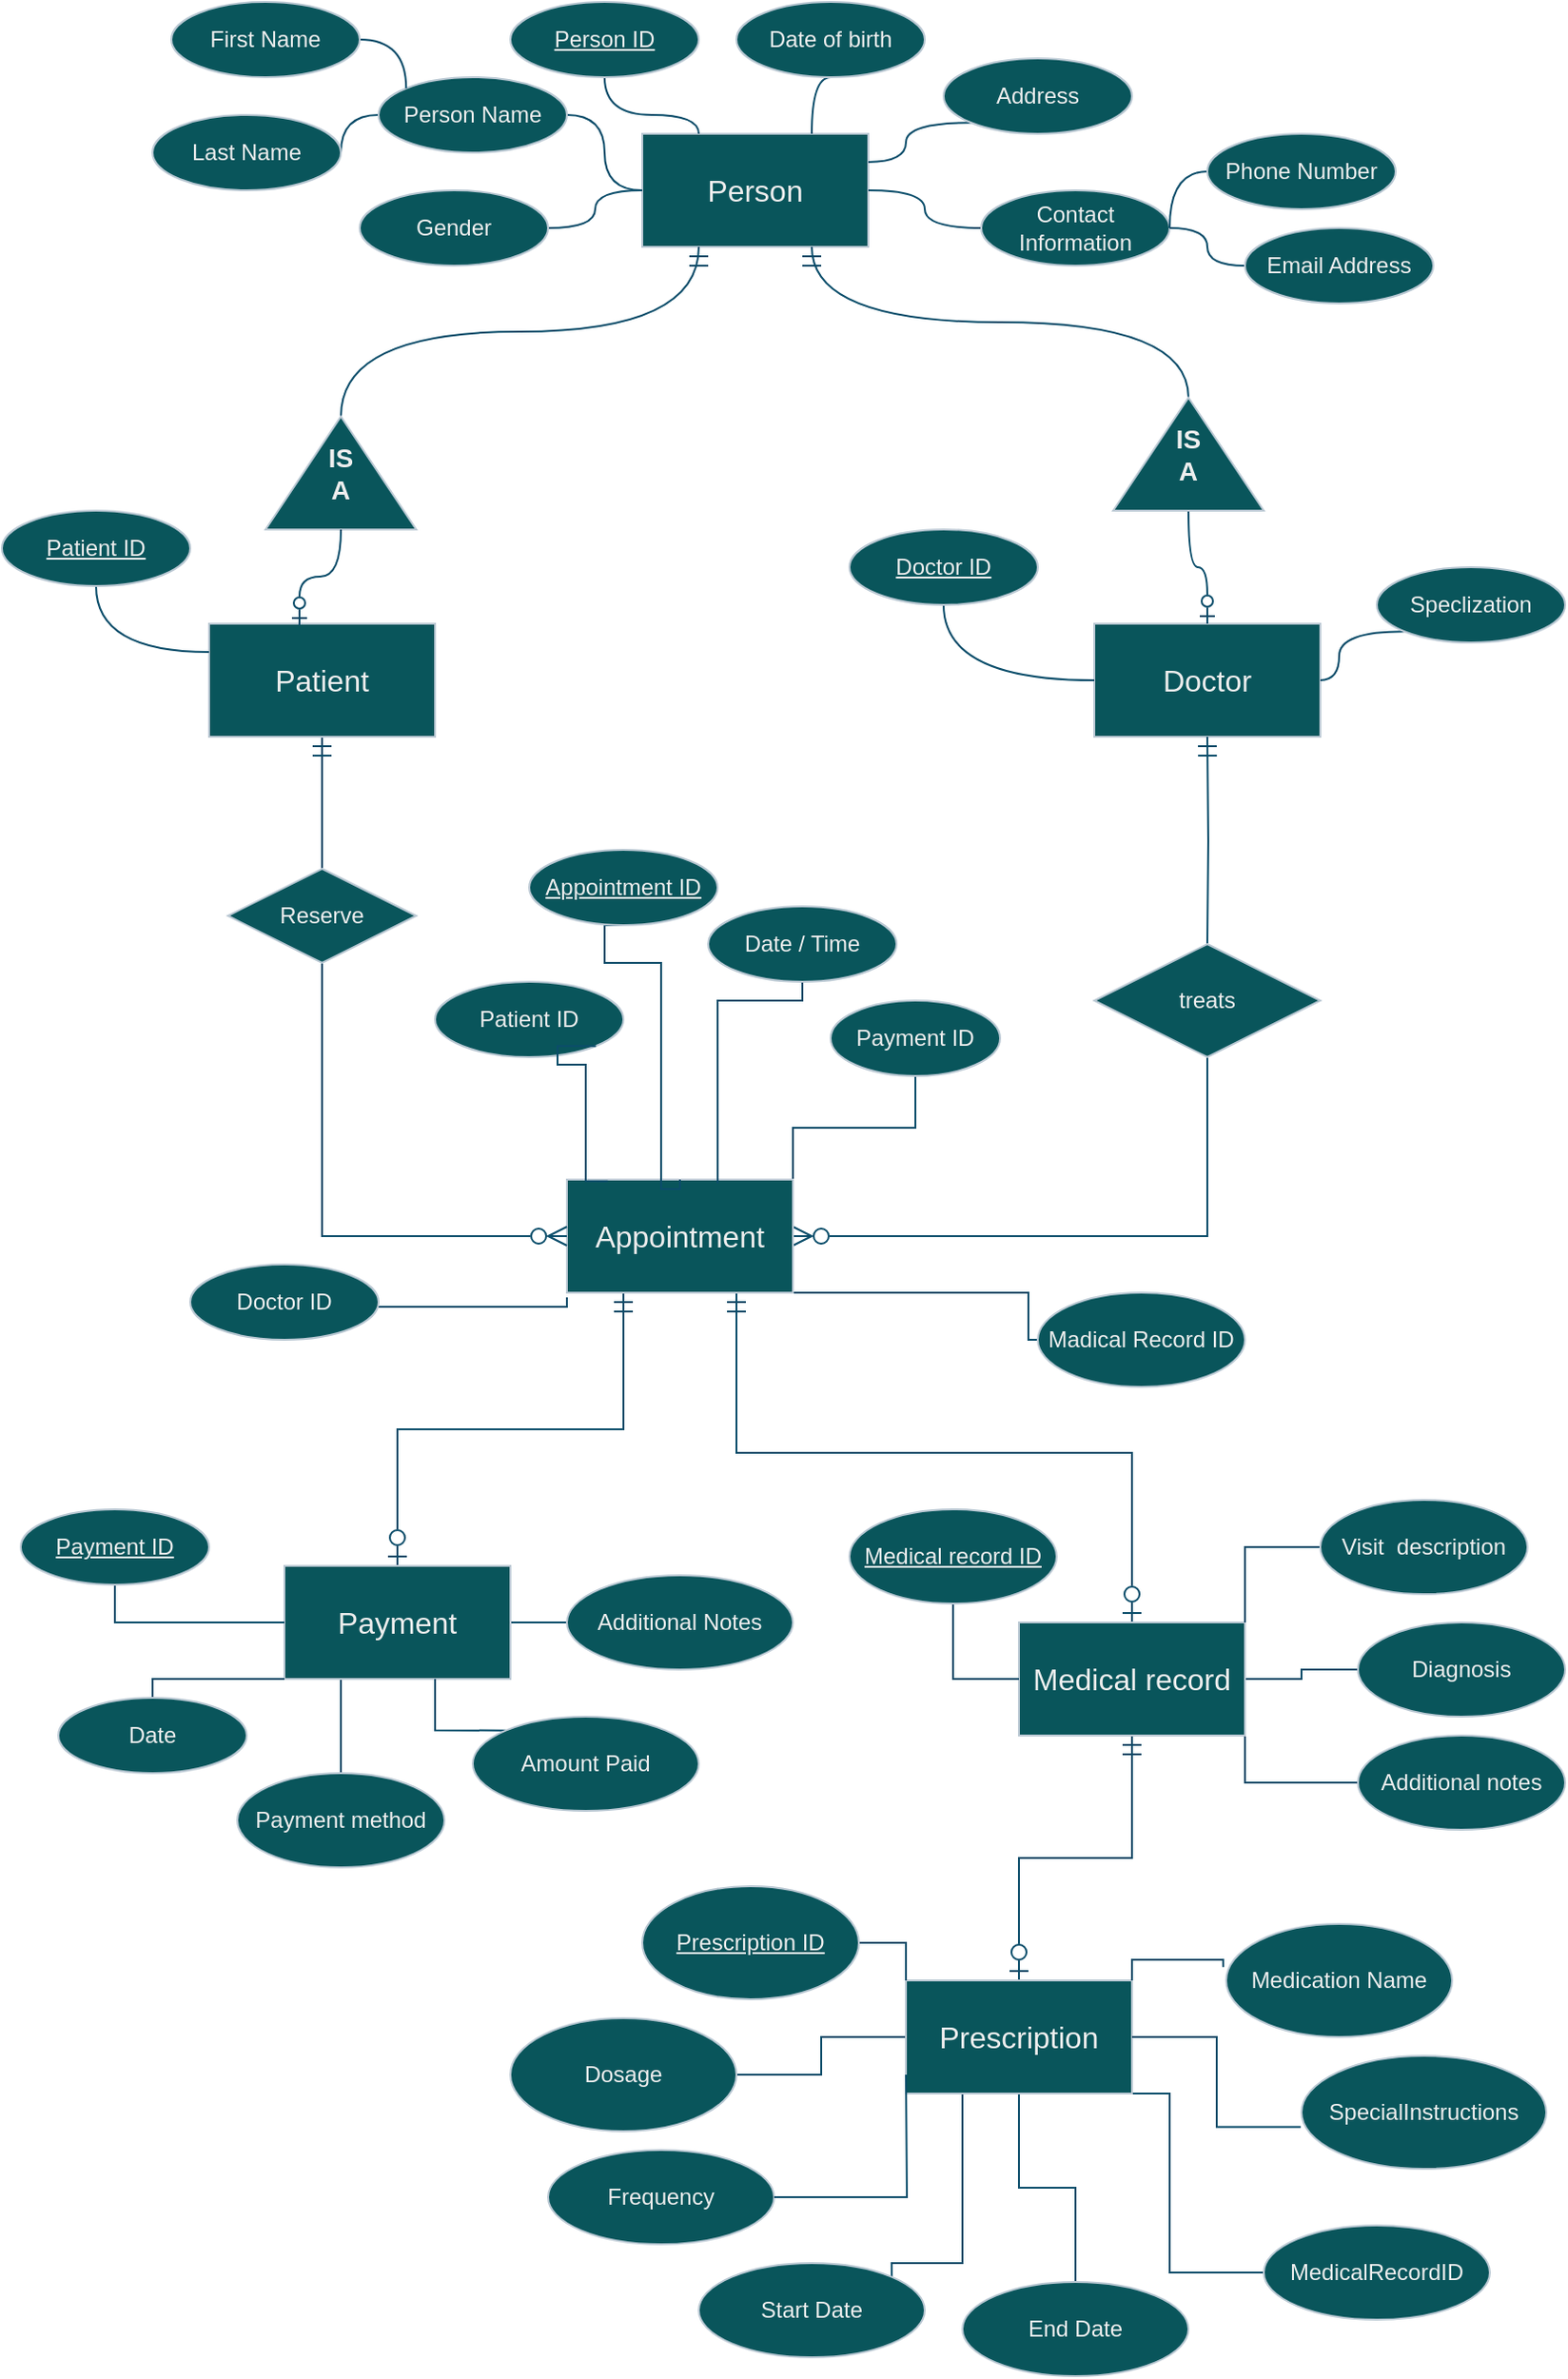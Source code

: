 <mxfile version="26.0.4">
  <diagram id="R2lEEEUBdFMjLlhIrx00" name="Page-1">
    <mxGraphModel dx="1073" dy="645" grid="1" gridSize="10" guides="1" tooltips="1" connect="1" arrows="1" fold="1" page="1" pageScale="1" pageWidth="850" pageHeight="1100" math="0" shadow="0" adaptiveColors="simple" extFonts="Permanent Marker^https://fonts.googleapis.com/css?family=Permanent+Marker">
      <root>
        <mxCell id="0" />
        <mxCell id="1" parent="0" />
        <mxCell id="QjGP2fid8rvRIQDYb7Sj-49" style="edgeStyle=orthogonalEdgeStyle;rounded=0;orthogonalLoop=1;jettySize=auto;html=1;exitX=0.5;exitY=1;exitDx=0;exitDy=0;entryX=0.5;entryY=0;entryDx=0;entryDy=0;strokeColor=#0B4D6A;endArrow=none;endFill=0;startArrow=ERmandOne;startFill=0;endSize=8;startSize=8;" edge="1" parent="1" source="QjGP2fid8rvRIQDYb7Sj-1" target="QjGP2fid8rvRIQDYb7Sj-48">
          <mxGeometry relative="1" as="geometry" />
        </mxCell>
        <mxCell id="QjGP2fid8rvRIQDYb7Sj-1" value="&lt;font style=&quot;font-size: 16px;&quot;&gt;Patient&lt;/font&gt;" style="whiteSpace=wrap;html=1;align=center;labelBackgroundColor=none;rounded=0;fillColor=#09555B;strokeColor=#BAC8D3;fontColor=#EEEEEE;" vertex="1" parent="1">
          <mxGeometry x="110" y="330" width="120" height="60" as="geometry" />
        </mxCell>
        <mxCell id="QjGP2fid8rvRIQDYb7Sj-67" style="edgeStyle=orthogonalEdgeStyle;rounded=0;orthogonalLoop=1;jettySize=auto;html=1;exitX=0.5;exitY=1;exitDx=0;exitDy=0;entryX=1;entryY=0.5;entryDx=0;entryDy=0;strokeColor=#0B4D6A;endArrow=ERzeroToMany;endFill=0;startArrow=none;startFill=0;endSize=8;startSize=8;" edge="1" parent="1" source="QjGP2fid8rvRIQDYb7Sj-69" target="QjGP2fid8rvRIQDYb7Sj-3">
          <mxGeometry relative="1" as="geometry" />
        </mxCell>
        <mxCell id="QjGP2fid8rvRIQDYb7Sj-2" value="&lt;font style=&quot;font-size: 16px;&quot;&gt;Doctor&lt;/font&gt;" style="whiteSpace=wrap;html=1;align=center;labelBackgroundColor=none;rounded=0;fillColor=#09555B;strokeColor=#BAC8D3;fontColor=#EEEEEE;" vertex="1" parent="1">
          <mxGeometry x="580" y="330" width="120" height="60" as="geometry" />
        </mxCell>
        <mxCell id="QjGP2fid8rvRIQDYb7Sj-73" style="edgeStyle=orthogonalEdgeStyle;rounded=0;orthogonalLoop=1;jettySize=auto;html=1;exitX=1;exitY=1;exitDx=0;exitDy=0;entryX=0;entryY=0.5;entryDx=0;entryDy=0;strokeColor=#0B4D6A;endArrow=none;endFill=0;" edge="1" parent="1" source="QjGP2fid8rvRIQDYb7Sj-3" target="QjGP2fid8rvRIQDYb7Sj-71">
          <mxGeometry relative="1" as="geometry">
            <Array as="points">
              <mxPoint x="545" y="685" />
              <mxPoint x="545" y="710" />
            </Array>
          </mxGeometry>
        </mxCell>
        <mxCell id="QjGP2fid8rvRIQDYb7Sj-74" style="edgeStyle=orthogonalEdgeStyle;rounded=0;orthogonalLoop=1;jettySize=auto;html=1;exitX=1;exitY=0;exitDx=0;exitDy=0;entryX=0.5;entryY=1;entryDx=0;entryDy=0;strokeColor=#0B4D6A;endArrow=none;endFill=0;" edge="1" parent="1" source="QjGP2fid8rvRIQDYb7Sj-3" target="QjGP2fid8rvRIQDYb7Sj-59">
          <mxGeometry relative="1" as="geometry" />
        </mxCell>
        <mxCell id="QjGP2fid8rvRIQDYb7Sj-76" style="edgeStyle=orthogonalEdgeStyle;rounded=0;orthogonalLoop=1;jettySize=auto;html=1;exitX=0.25;exitY=1;exitDx=0;exitDy=0;strokeColor=#0B4D6A;endArrow=ERzeroToOne;endFill=0;startArrow=ERmandOne;startFill=0;endSize=8;startSize=8;" edge="1" parent="1" source="QjGP2fid8rvRIQDYb7Sj-3" target="QjGP2fid8rvRIQDYb7Sj-75">
          <mxGeometry relative="1" as="geometry" />
        </mxCell>
        <mxCell id="QjGP2fid8rvRIQDYb7Sj-89" style="edgeStyle=orthogonalEdgeStyle;rounded=0;orthogonalLoop=1;jettySize=auto;html=1;exitX=0.75;exitY=1;exitDx=0;exitDy=0;entryX=0.5;entryY=0;entryDx=0;entryDy=0;strokeColor=#0B4D6A;startArrow=ERmandOne;startFill=0;endArrow=ERzeroToOne;endFill=0;endSize=8;startSize=8;" edge="1" parent="1" source="QjGP2fid8rvRIQDYb7Sj-3" target="QjGP2fid8rvRIQDYb7Sj-88">
          <mxGeometry relative="1" as="geometry">
            <Array as="points">
              <mxPoint x="390" y="770" />
              <mxPoint x="600" y="770" />
            </Array>
          </mxGeometry>
        </mxCell>
        <mxCell id="QjGP2fid8rvRIQDYb7Sj-3" value="&lt;font style=&quot;font-size: 16px;&quot;&gt;Appointment&lt;/font&gt;" style="whiteSpace=wrap;html=1;align=center;labelBackgroundColor=none;rounded=0;fillColor=#09555B;strokeColor=#BAC8D3;fontColor=#EEEEEE;" vertex="1" parent="1">
          <mxGeometry x="300" y="625" width="120" height="60" as="geometry" />
        </mxCell>
        <mxCell id="QjGP2fid8rvRIQDYb7Sj-41" style="edgeStyle=orthogonalEdgeStyle;curved=1;rounded=0;orthogonalLoop=1;jettySize=auto;html=1;exitX=0.5;exitY=1;exitDx=0;exitDy=0;entryX=0;entryY=0.25;entryDx=0;entryDy=0;strokeColor=#0B4D6A;endArrow=none;endFill=0;" edge="1" parent="1" source="QjGP2fid8rvRIQDYb7Sj-5" target="QjGP2fid8rvRIQDYb7Sj-1">
          <mxGeometry relative="1" as="geometry" />
        </mxCell>
        <mxCell id="QjGP2fid8rvRIQDYb7Sj-5" value="Patient ID" style="ellipse;whiteSpace=wrap;html=1;align=center;fontStyle=4;labelBackgroundColor=none;rounded=0;fillColor=#09555B;strokeColor=#BAC8D3;fontColor=#EEEEEE;" vertex="1" parent="1">
          <mxGeometry y="270" width="100" height="40" as="geometry" />
        </mxCell>
        <mxCell id="QjGP2fid8rvRIQDYb7Sj-15" style="edgeStyle=orthogonalEdgeStyle;curved=1;rounded=0;orthogonalLoop=1;jettySize=auto;html=1;exitX=1;exitY=0.5;exitDx=0;exitDy=0;entryX=0;entryY=0.5;entryDx=0;entryDy=0;strokeColor=#0B4D6A;endArrow=none;endFill=0;" edge="1" parent="1" source="QjGP2fid8rvRIQDYb7Sj-8" target="QjGP2fid8rvRIQDYb7Sj-14">
          <mxGeometry relative="1" as="geometry" />
        </mxCell>
        <mxCell id="QjGP2fid8rvRIQDYb7Sj-17" style="edgeStyle=orthogonalEdgeStyle;curved=1;rounded=0;orthogonalLoop=1;jettySize=auto;html=1;exitX=0;exitY=0.5;exitDx=0;exitDy=0;entryX=1;entryY=0.5;entryDx=0;entryDy=0;strokeColor=#0B4D6A;endArrow=none;endFill=0;" edge="1" parent="1" source="QjGP2fid8rvRIQDYb7Sj-8" target="QjGP2fid8rvRIQDYb7Sj-10">
          <mxGeometry relative="1" as="geometry" />
        </mxCell>
        <mxCell id="QjGP2fid8rvRIQDYb7Sj-8" value="Person Name" style="ellipse;whiteSpace=wrap;html=1;align=center;labelBackgroundColor=none;rounded=0;fillColor=#09555B;strokeColor=#BAC8D3;fontColor=#EEEEEE;" vertex="1" parent="1">
          <mxGeometry x="200" y="40" width="100" height="40" as="geometry" />
        </mxCell>
        <mxCell id="QjGP2fid8rvRIQDYb7Sj-10" value="Last Name" style="ellipse;whiteSpace=wrap;html=1;align=center;labelBackgroundColor=none;rounded=0;fillColor=#09555B;strokeColor=#BAC8D3;fontColor=#EEEEEE;" vertex="1" parent="1">
          <mxGeometry x="80" y="60" width="100" height="40" as="geometry" />
        </mxCell>
        <mxCell id="QjGP2fid8rvRIQDYb7Sj-16" style="edgeStyle=orthogonalEdgeStyle;curved=1;rounded=0;orthogonalLoop=1;jettySize=auto;html=1;exitX=1;exitY=0.5;exitDx=0;exitDy=0;entryX=0;entryY=0;entryDx=0;entryDy=0;strokeColor=#0B4D6A;endArrow=none;endFill=0;" edge="1" parent="1" source="QjGP2fid8rvRIQDYb7Sj-11" target="QjGP2fid8rvRIQDYb7Sj-8">
          <mxGeometry relative="1" as="geometry" />
        </mxCell>
        <mxCell id="QjGP2fid8rvRIQDYb7Sj-11" value="First Name" style="ellipse;whiteSpace=wrap;html=1;align=center;labelBackgroundColor=none;rounded=0;fillColor=#09555B;strokeColor=#BAC8D3;fontColor=#EEEEEE;" vertex="1" parent="1">
          <mxGeometry x="90" width="100" height="40" as="geometry" />
        </mxCell>
        <mxCell id="QjGP2fid8rvRIQDYb7Sj-14" value="&lt;font style=&quot;font-size: 16px;&quot;&gt;Person&lt;/font&gt;" style="whiteSpace=wrap;html=1;align=center;labelBackgroundColor=none;rounded=0;fillColor=#09555B;strokeColor=#BAC8D3;fontColor=#EEEEEE;" vertex="1" parent="1">
          <mxGeometry x="340" y="70" width="120" height="60" as="geometry" />
        </mxCell>
        <mxCell id="QjGP2fid8rvRIQDYb7Sj-21" style="edgeStyle=orthogonalEdgeStyle;curved=1;rounded=0;orthogonalLoop=1;jettySize=auto;html=1;exitX=0.5;exitY=1;exitDx=0;exitDy=0;entryX=0.25;entryY=0;entryDx=0;entryDy=0;strokeColor=#0B4D6A;endArrow=none;endFill=0;" edge="1" parent="1" source="QjGP2fid8rvRIQDYb7Sj-18" target="QjGP2fid8rvRIQDYb7Sj-14">
          <mxGeometry relative="1" as="geometry" />
        </mxCell>
        <mxCell id="QjGP2fid8rvRIQDYb7Sj-18" value="Person ID" style="ellipse;whiteSpace=wrap;html=1;align=center;fontStyle=4;labelBackgroundColor=none;rounded=0;fillColor=#09555B;strokeColor=#BAC8D3;fontColor=#EEEEEE;" vertex="1" parent="1">
          <mxGeometry x="270" width="100" height="40" as="geometry" />
        </mxCell>
        <mxCell id="QjGP2fid8rvRIQDYb7Sj-24" style="edgeStyle=orthogonalEdgeStyle;curved=1;rounded=0;orthogonalLoop=1;jettySize=auto;html=1;exitX=0.5;exitY=1;exitDx=0;exitDy=0;entryX=0.75;entryY=0;entryDx=0;entryDy=0;strokeColor=#0B4D6A;endArrow=none;endFill=0;" edge="1" parent="1" source="QjGP2fid8rvRIQDYb7Sj-23" target="QjGP2fid8rvRIQDYb7Sj-14">
          <mxGeometry relative="1" as="geometry" />
        </mxCell>
        <mxCell id="QjGP2fid8rvRIQDYb7Sj-23" value="Date of birth" style="ellipse;whiteSpace=wrap;html=1;align=center;labelBackgroundColor=none;rounded=0;fillColor=#09555B;strokeColor=#BAC8D3;fontColor=#EEEEEE;" vertex="1" parent="1">
          <mxGeometry x="390" width="100" height="40" as="geometry" />
        </mxCell>
        <mxCell id="QjGP2fid8rvRIQDYb7Sj-27" style="edgeStyle=orthogonalEdgeStyle;curved=1;rounded=0;orthogonalLoop=1;jettySize=auto;html=1;exitX=0;exitY=1;exitDx=0;exitDy=0;entryX=1;entryY=0.25;entryDx=0;entryDy=0;strokeColor=#0B4D6A;endArrow=none;endFill=0;" edge="1" parent="1" source="QjGP2fid8rvRIQDYb7Sj-26" target="QjGP2fid8rvRIQDYb7Sj-14">
          <mxGeometry relative="1" as="geometry" />
        </mxCell>
        <mxCell id="QjGP2fid8rvRIQDYb7Sj-26" value="Address" style="ellipse;whiteSpace=wrap;html=1;align=center;labelBackgroundColor=none;rounded=0;fillColor=#09555B;strokeColor=#BAC8D3;fontColor=#EEEEEE;" vertex="1" parent="1">
          <mxGeometry x="500" y="30" width="100" height="40" as="geometry" />
        </mxCell>
        <mxCell id="QjGP2fid8rvRIQDYb7Sj-29" style="edgeStyle=orthogonalEdgeStyle;curved=1;rounded=0;orthogonalLoop=1;jettySize=auto;html=1;exitX=0;exitY=0.5;exitDx=0;exitDy=0;strokeColor=#0B4D6A;endArrow=none;endFill=0;" edge="1" parent="1" source="QjGP2fid8rvRIQDYb7Sj-28" target="QjGP2fid8rvRIQDYb7Sj-14">
          <mxGeometry relative="1" as="geometry" />
        </mxCell>
        <mxCell id="QjGP2fid8rvRIQDYb7Sj-28" value="Contact Information" style="ellipse;whiteSpace=wrap;html=1;align=center;labelBackgroundColor=none;rounded=0;fillColor=#09555B;strokeColor=#BAC8D3;fontColor=#EEEEEE;" vertex="1" parent="1">
          <mxGeometry x="520" y="100" width="100" height="40" as="geometry" />
        </mxCell>
        <mxCell id="QjGP2fid8rvRIQDYb7Sj-31" style="edgeStyle=orthogonalEdgeStyle;curved=1;rounded=0;orthogonalLoop=1;jettySize=auto;html=1;exitX=0;exitY=0.5;exitDx=0;exitDy=0;entryX=1;entryY=0.5;entryDx=0;entryDy=0;strokeColor=#0B4D6A;endArrow=none;endFill=0;" edge="1" parent="1" source="QjGP2fid8rvRIQDYb7Sj-64" target="QjGP2fid8rvRIQDYb7Sj-28">
          <mxGeometry relative="1" as="geometry">
            <mxPoint x="644.645" y="94.142" as="sourcePoint" />
          </mxGeometry>
        </mxCell>
        <mxCell id="QjGP2fid8rvRIQDYb7Sj-33" style="edgeStyle=orthogonalEdgeStyle;curved=1;rounded=0;orthogonalLoop=1;jettySize=auto;html=1;exitX=0;exitY=0.5;exitDx=0;exitDy=0;strokeColor=#0B4D6A;endArrow=none;endFill=0;" edge="1" parent="1" source="QjGP2fid8rvRIQDYb7Sj-65" target="QjGP2fid8rvRIQDYb7Sj-28">
          <mxGeometry relative="1" as="geometry">
            <mxPoint x="664.645" y="135.858" as="sourcePoint" />
          </mxGeometry>
        </mxCell>
        <mxCell id="QjGP2fid8rvRIQDYb7Sj-35" style="edgeStyle=orthogonalEdgeStyle;curved=1;rounded=0;orthogonalLoop=1;jettySize=auto;html=1;exitX=1;exitY=0.5;exitDx=0;exitDy=0;entryX=0.75;entryY=1;entryDx=0;entryDy=0;strokeColor=#0B4D6A;endArrow=ERmandOne;endFill=0;endSize=8;startSize=8;" edge="1" parent="1" source="QjGP2fid8rvRIQDYb7Sj-34" target="QjGP2fid8rvRIQDYb7Sj-14">
          <mxGeometry relative="1" as="geometry" />
        </mxCell>
        <mxCell id="QjGP2fid8rvRIQDYb7Sj-36" style="edgeStyle=orthogonalEdgeStyle;curved=1;rounded=0;orthogonalLoop=1;jettySize=auto;html=1;exitX=0;exitY=0.5;exitDx=0;exitDy=0;entryX=0.5;entryY=0;entryDx=0;entryDy=0;strokeColor=#0B4D6A;endArrow=ERzeroToOne;endFill=0;" edge="1" parent="1" source="QjGP2fid8rvRIQDYb7Sj-34" target="QjGP2fid8rvRIQDYb7Sj-2">
          <mxGeometry relative="1" as="geometry" />
        </mxCell>
        <mxCell id="QjGP2fid8rvRIQDYb7Sj-34" value="&lt;font style=&quot;font-size: 14px;&quot;&gt;&lt;b&gt;IS&lt;/b&gt;&lt;/font&gt;&lt;div&gt;&lt;font style=&quot;font-size: 14px;&quot;&gt;&lt;b&gt;A&lt;/b&gt;&lt;/font&gt;&lt;/div&gt;" style="triangle;whiteSpace=wrap;html=1;strokeColor=#BAC8D3;fontColor=#EEEEEE;fillColor=#09555B;direction=north;" vertex="1" parent="1">
          <mxGeometry x="590" y="210" width="80" height="60" as="geometry" />
        </mxCell>
        <mxCell id="QjGP2fid8rvRIQDYb7Sj-38" style="edgeStyle=orthogonalEdgeStyle;curved=1;rounded=0;orthogonalLoop=1;jettySize=auto;html=1;exitX=1;exitY=0.5;exitDx=0;exitDy=0;entryX=0.25;entryY=1;entryDx=0;entryDy=0;strokeColor=#0B4D6A;endArrow=ERmandOne;endFill=0;startArrow=none;startFill=0;startSize=8;endSize=8;" edge="1" parent="1" source="QjGP2fid8rvRIQDYb7Sj-37" target="QjGP2fid8rvRIQDYb7Sj-14">
          <mxGeometry relative="1" as="geometry" />
        </mxCell>
        <mxCell id="QjGP2fid8rvRIQDYb7Sj-37" value="&lt;font style=&quot;font-size: 14px;&quot;&gt;&lt;b&gt;IS&lt;/b&gt;&lt;/font&gt;&lt;div&gt;&lt;font style=&quot;font-size: 14px;&quot;&gt;&lt;b&gt;A&lt;/b&gt;&lt;/font&gt;&lt;/div&gt;" style="triangle;whiteSpace=wrap;html=1;strokeColor=#BAC8D3;fontColor=#EEEEEE;fillColor=#09555B;direction=north;" vertex="1" parent="1">
          <mxGeometry x="140" y="220" width="80" height="60" as="geometry" />
        </mxCell>
        <mxCell id="QjGP2fid8rvRIQDYb7Sj-39" style="edgeStyle=orthogonalEdgeStyle;curved=1;rounded=0;orthogonalLoop=1;jettySize=auto;html=1;exitX=0;exitY=0.5;exitDx=0;exitDy=0;entryX=0.4;entryY=0.017;entryDx=0;entryDy=0;entryPerimeter=0;strokeColor=#0B4D6A;endArrow=ERzeroToOne;endFill=0;" edge="1" parent="1" source="QjGP2fid8rvRIQDYb7Sj-37" target="QjGP2fid8rvRIQDYb7Sj-1">
          <mxGeometry relative="1" as="geometry" />
        </mxCell>
        <mxCell id="QjGP2fid8rvRIQDYb7Sj-45" style="edgeStyle=orthogonalEdgeStyle;curved=1;rounded=0;orthogonalLoop=1;jettySize=auto;html=1;exitX=0.5;exitY=1;exitDx=0;exitDy=0;entryX=0;entryY=0.5;entryDx=0;entryDy=0;strokeColor=#0B4D6A;endArrow=none;endFill=0;" edge="1" parent="1" source="QjGP2fid8rvRIQDYb7Sj-42" target="QjGP2fid8rvRIQDYb7Sj-2">
          <mxGeometry relative="1" as="geometry" />
        </mxCell>
        <mxCell id="QjGP2fid8rvRIQDYb7Sj-42" value="Doctor ID" style="ellipse;whiteSpace=wrap;html=1;align=center;fontStyle=4;labelBackgroundColor=none;rounded=0;fillColor=#09555B;strokeColor=#BAC8D3;fontColor=#EEEEEE;" vertex="1" parent="1">
          <mxGeometry x="450" y="280" width="100" height="40" as="geometry" />
        </mxCell>
        <mxCell id="QjGP2fid8rvRIQDYb7Sj-47" style="edgeStyle=orthogonalEdgeStyle;curved=1;rounded=0;orthogonalLoop=1;jettySize=auto;html=1;exitX=0;exitY=1;exitDx=0;exitDy=0;strokeColor=#0B4D6A;endArrow=none;endFill=0;" edge="1" parent="1" source="QjGP2fid8rvRIQDYb7Sj-46" target="QjGP2fid8rvRIQDYb7Sj-2">
          <mxGeometry relative="1" as="geometry" />
        </mxCell>
        <mxCell id="QjGP2fid8rvRIQDYb7Sj-46" value="Speclization" style="ellipse;whiteSpace=wrap;html=1;align=center;labelBackgroundColor=none;rounded=0;fillColor=#09555B;strokeColor=#BAC8D3;fontColor=#EEEEEE;" vertex="1" parent="1">
          <mxGeometry x="730" y="300" width="100" height="40" as="geometry" />
        </mxCell>
        <mxCell id="QjGP2fid8rvRIQDYb7Sj-50" style="edgeStyle=orthogonalEdgeStyle;rounded=0;orthogonalLoop=1;jettySize=auto;html=1;exitX=0.5;exitY=1;exitDx=0;exitDy=0;entryX=0;entryY=0.5;entryDx=0;entryDy=0;strokeColor=#0B4D6A;endArrow=ERzeroToMany;endFill=0;endSize=8;startSize=8;" edge="1" parent="1" source="QjGP2fid8rvRIQDYb7Sj-48" target="QjGP2fid8rvRIQDYb7Sj-3">
          <mxGeometry relative="1" as="geometry">
            <mxPoint x="180" y="540" as="sourcePoint" />
            <Array as="points">
              <mxPoint x="170" y="655" />
            </Array>
          </mxGeometry>
        </mxCell>
        <mxCell id="QjGP2fid8rvRIQDYb7Sj-48" value="Reserve" style="shape=rhombus;perimeter=rhombusPerimeter;whiteSpace=wrap;html=1;align=center;strokeColor=#BAC8D3;fontColor=#EEEEEE;fillColor=#09555B;" vertex="1" parent="1">
          <mxGeometry x="120" y="460" width="100" height="50" as="geometry" />
        </mxCell>
        <mxCell id="QjGP2fid8rvRIQDYb7Sj-53" style="edgeStyle=orthogonalEdgeStyle;rounded=0;orthogonalLoop=1;jettySize=auto;html=1;exitX=0.5;exitY=1;exitDx=0;exitDy=0;entryX=0.5;entryY=0;entryDx=0;entryDy=0;strokeColor=#0B4D6A;endArrow=none;endFill=0;" edge="1" parent="1" source="QjGP2fid8rvRIQDYb7Sj-52" target="QjGP2fid8rvRIQDYb7Sj-3">
          <mxGeometry relative="1" as="geometry">
            <Array as="points">
              <mxPoint x="320" y="510" />
              <mxPoint x="350" y="510" />
              <mxPoint x="350" y="630" />
              <mxPoint x="360" y="630" />
            </Array>
          </mxGeometry>
        </mxCell>
        <mxCell id="QjGP2fid8rvRIQDYb7Sj-52" value="Appointment ID" style="ellipse;whiteSpace=wrap;html=1;align=center;fontStyle=4;labelBackgroundColor=none;rounded=0;fillColor=#09555B;strokeColor=#BAC8D3;fontColor=#EEEEEE;" vertex="1" parent="1">
          <mxGeometry x="280" y="450" width="100" height="40" as="geometry" />
        </mxCell>
        <mxCell id="QjGP2fid8rvRIQDYb7Sj-54" value="Patient ID" style="ellipse;whiteSpace=wrap;html=1;align=center;labelBackgroundColor=none;rounded=0;fillColor=#09555B;strokeColor=#BAC8D3;fontColor=#EEEEEE;" vertex="1" parent="1">
          <mxGeometry x="230" y="520" width="100" height="40" as="geometry" />
        </mxCell>
        <mxCell id="QjGP2fid8rvRIQDYb7Sj-55" style="edgeStyle=orthogonalEdgeStyle;rounded=0;orthogonalLoop=1;jettySize=auto;html=1;exitX=1;exitY=1;exitDx=0;exitDy=0;entryX=0.181;entryY=0.014;entryDx=0;entryDy=0;entryPerimeter=0;strokeColor=#0B4D6A;endArrow=none;endFill=0;" edge="1" parent="1" source="QjGP2fid8rvRIQDYb7Sj-54" target="QjGP2fid8rvRIQDYb7Sj-3">
          <mxGeometry relative="1" as="geometry">
            <Array as="points">
              <mxPoint x="295" y="564" />
              <mxPoint x="310" y="564" />
              <mxPoint x="310" y="626" />
            </Array>
          </mxGeometry>
        </mxCell>
        <mxCell id="QjGP2fid8rvRIQDYb7Sj-57" style="edgeStyle=orthogonalEdgeStyle;rounded=0;orthogonalLoop=1;jettySize=auto;html=1;exitX=1;exitY=0.5;exitDx=0;exitDy=0;entryX=0;entryY=1;entryDx=0;entryDy=0;strokeColor=#0B4D6A;endArrow=none;endFill=0;" edge="1" parent="1">
          <mxGeometry relative="1" as="geometry">
            <mxPoint x="200" y="692.5" as="sourcePoint" />
            <mxPoint x="300" y="687.5" as="targetPoint" />
            <Array as="points">
              <mxPoint x="300" y="693" />
            </Array>
          </mxGeometry>
        </mxCell>
        <mxCell id="QjGP2fid8rvRIQDYb7Sj-56" value="Doctor ID" style="ellipse;whiteSpace=wrap;html=1;align=center;labelBackgroundColor=none;rounded=0;fillColor=#09555B;strokeColor=#BAC8D3;fontColor=#EEEEEE;" vertex="1" parent="1">
          <mxGeometry x="100" y="670" width="100" height="40" as="geometry" />
        </mxCell>
        <mxCell id="QjGP2fid8rvRIQDYb7Sj-60" style="rounded=0;orthogonalLoop=1;jettySize=auto;html=1;exitX=0.5;exitY=1;exitDx=0;exitDy=0;entryX=0.667;entryY=0.033;entryDx=0;entryDy=0;strokeColor=#0B4D6A;endArrow=none;endFill=0;edgeStyle=orthogonalEdgeStyle;entryPerimeter=0;" edge="1" parent="1" source="QjGP2fid8rvRIQDYb7Sj-58" target="QjGP2fid8rvRIQDYb7Sj-3">
          <mxGeometry relative="1" as="geometry">
            <mxPoint x="310" y="535" as="sourcePoint" />
            <Array as="points">
              <mxPoint x="425" y="530" />
              <mxPoint x="380" y="530" />
            </Array>
          </mxGeometry>
        </mxCell>
        <mxCell id="QjGP2fid8rvRIQDYb7Sj-58" value="Date / Time" style="ellipse;whiteSpace=wrap;html=1;align=center;strokeColor=#BAC8D3;fontColor=#EEEEEE;fillColor=#09555B;" vertex="1" parent="1">
          <mxGeometry x="375" y="480" width="100" height="40" as="geometry" />
        </mxCell>
        <mxCell id="QjGP2fid8rvRIQDYb7Sj-59" value="Payment ID" style="ellipse;whiteSpace=wrap;html=1;align=center;strokeColor=#BAC8D3;fontColor=#EEEEEE;fillColor=#09555B;" vertex="1" parent="1">
          <mxGeometry x="440" y="530" width="90" height="40" as="geometry" />
        </mxCell>
        <mxCell id="QjGP2fid8rvRIQDYb7Sj-63" value="" style="edgeStyle=orthogonalEdgeStyle;curved=1;rounded=0;orthogonalLoop=1;jettySize=auto;html=1;strokeColor=#0B4D6A;endArrow=none;endFill=0;" edge="1" parent="1" source="QjGP2fid8rvRIQDYb7Sj-62" target="QjGP2fid8rvRIQDYb7Sj-14">
          <mxGeometry relative="1" as="geometry" />
        </mxCell>
        <mxCell id="QjGP2fid8rvRIQDYb7Sj-62" value="Gender" style="ellipse;whiteSpace=wrap;html=1;align=center;labelBackgroundColor=none;rounded=0;fillColor=#09555B;strokeColor=#BAC8D3;fontColor=#EEEEEE;" vertex="1" parent="1">
          <mxGeometry x="190" y="100" width="100" height="40" as="geometry" />
        </mxCell>
        <mxCell id="QjGP2fid8rvRIQDYb7Sj-64" value="Phone Number" style="ellipse;whiteSpace=wrap;html=1;align=center;labelBackgroundColor=none;rounded=0;fillColor=#09555B;strokeColor=#BAC8D3;fontColor=#EEEEEE;" vertex="1" parent="1">
          <mxGeometry x="640" y="70" width="100" height="40" as="geometry" />
        </mxCell>
        <mxCell id="QjGP2fid8rvRIQDYb7Sj-65" value="Email Address" style="ellipse;whiteSpace=wrap;html=1;align=center;labelBackgroundColor=none;rounded=0;fillColor=#09555B;strokeColor=#BAC8D3;fontColor=#EEEEEE;" vertex="1" parent="1">
          <mxGeometry x="660" y="120" width="100" height="40" as="geometry" />
        </mxCell>
        <mxCell id="QjGP2fid8rvRIQDYb7Sj-68" value="" style="edgeStyle=orthogonalEdgeStyle;rounded=0;orthogonalLoop=1;jettySize=auto;html=1;entryX=0.5;entryY=0;entryDx=0;entryDy=0;strokeColor=#0B4D6A;endArrow=none;endFill=0;startArrow=ERmandOne;startFill=0;endSize=8;startSize=8;" edge="1" parent="1" target="QjGP2fid8rvRIQDYb7Sj-69">
          <mxGeometry relative="1" as="geometry">
            <mxPoint x="640" y="390" as="sourcePoint" />
            <mxPoint x="490" y="630" as="targetPoint" />
          </mxGeometry>
        </mxCell>
        <mxCell id="QjGP2fid8rvRIQDYb7Sj-69" value="treats" style="shape=rhombus;perimeter=rhombusPerimeter;whiteSpace=wrap;html=1;align=center;strokeColor=#BAC8D3;fontColor=#EEEEEE;fillColor=#09555B;" vertex="1" parent="1">
          <mxGeometry x="580" y="500" width="120" height="60" as="geometry" />
        </mxCell>
        <mxCell id="QjGP2fid8rvRIQDYb7Sj-71" value="Madical Record ID" style="ellipse;whiteSpace=wrap;html=1;align=center;strokeColor=#BAC8D3;fontColor=#EEEEEE;fillColor=#09555B;" vertex="1" parent="1">
          <mxGeometry x="550" y="685" width="110" height="50" as="geometry" />
        </mxCell>
        <mxCell id="QjGP2fid8rvRIQDYb7Sj-83" style="edgeStyle=orthogonalEdgeStyle;rounded=0;orthogonalLoop=1;jettySize=auto;html=1;exitX=0.25;exitY=1;exitDx=0;exitDy=0;entryX=0.5;entryY=0;entryDx=0;entryDy=0;strokeColor=#0B4D6A;endArrow=none;endFill=0;" edge="1" parent="1" source="QjGP2fid8rvRIQDYb7Sj-75" target="QjGP2fid8rvRIQDYb7Sj-82">
          <mxGeometry relative="1" as="geometry" />
        </mxCell>
        <mxCell id="QjGP2fid8rvRIQDYb7Sj-87" style="edgeStyle=orthogonalEdgeStyle;rounded=0;orthogonalLoop=1;jettySize=auto;html=1;exitX=1;exitY=0.5;exitDx=0;exitDy=0;entryX=0;entryY=0.5;entryDx=0;entryDy=0;strokeColor=#0B4D6A;endArrow=none;endFill=0;" edge="1" parent="1" source="QjGP2fid8rvRIQDYb7Sj-75" target="QjGP2fid8rvRIQDYb7Sj-86">
          <mxGeometry relative="1" as="geometry" />
        </mxCell>
        <mxCell id="QjGP2fid8rvRIQDYb7Sj-75" value="&lt;font style=&quot;font-size: 16px;&quot;&gt;Payment&lt;/font&gt;" style="whiteSpace=wrap;html=1;align=center;labelBackgroundColor=none;rounded=0;fillColor=#09555B;strokeColor=#BAC8D3;fontColor=#EEEEEE;" vertex="1" parent="1">
          <mxGeometry x="150" y="830" width="120" height="60" as="geometry" />
        </mxCell>
        <mxCell id="QjGP2fid8rvRIQDYb7Sj-79" style="edgeStyle=orthogonalEdgeStyle;rounded=0;orthogonalLoop=1;jettySize=auto;html=1;exitX=0.5;exitY=1;exitDx=0;exitDy=0;entryX=0;entryY=0.5;entryDx=0;entryDy=0;strokeColor=#0B4D6A;endArrow=none;endFill=0;" edge="1" parent="1" source="QjGP2fid8rvRIQDYb7Sj-77" target="QjGP2fid8rvRIQDYb7Sj-75">
          <mxGeometry relative="1" as="geometry" />
        </mxCell>
        <mxCell id="QjGP2fid8rvRIQDYb7Sj-77" value="Payment ID" style="ellipse;whiteSpace=wrap;html=1;align=center;fontStyle=4;labelBackgroundColor=none;rounded=0;fillColor=#09555B;strokeColor=#BAC8D3;fontColor=#EEEEEE;" vertex="1" parent="1">
          <mxGeometry x="10" y="800" width="100" height="40" as="geometry" />
        </mxCell>
        <mxCell id="QjGP2fid8rvRIQDYb7Sj-81" style="edgeStyle=orthogonalEdgeStyle;rounded=0;orthogonalLoop=1;jettySize=auto;html=1;exitX=0.5;exitY=0;exitDx=0;exitDy=0;entryX=0;entryY=1;entryDx=0;entryDy=0;strokeColor=#0B4D6A;endArrow=none;endFill=0;" edge="1" parent="1" source="QjGP2fid8rvRIQDYb7Sj-80" target="QjGP2fid8rvRIQDYb7Sj-75">
          <mxGeometry relative="1" as="geometry">
            <Array as="points">
              <mxPoint x="80" y="890" />
            </Array>
          </mxGeometry>
        </mxCell>
        <mxCell id="QjGP2fid8rvRIQDYb7Sj-80" value="Date" style="ellipse;whiteSpace=wrap;html=1;align=center;labelBackgroundColor=none;rounded=0;fillColor=#09555B;strokeColor=#BAC8D3;fontColor=#EEEEEE;" vertex="1" parent="1">
          <mxGeometry x="30" y="900" width="100" height="40" as="geometry" />
        </mxCell>
        <mxCell id="QjGP2fid8rvRIQDYb7Sj-82" value="Payment method" style="ellipse;whiteSpace=wrap;html=1;align=center;labelBackgroundColor=none;rounded=0;fillColor=#09555B;strokeColor=#BAC8D3;fontColor=#EEEEEE;" vertex="1" parent="1">
          <mxGeometry x="125" y="940" width="110" height="50" as="geometry" />
        </mxCell>
        <mxCell id="QjGP2fid8rvRIQDYb7Sj-85" style="edgeStyle=orthogonalEdgeStyle;rounded=0;orthogonalLoop=1;jettySize=auto;html=1;exitX=0;exitY=0;exitDx=0;exitDy=0;strokeColor=#0B4D6A;endArrow=none;endFill=0;" edge="1" parent="1" source="QjGP2fid8rvRIQDYb7Sj-84">
          <mxGeometry relative="1" as="geometry">
            <mxPoint x="230" y="900" as="targetPoint" />
          </mxGeometry>
        </mxCell>
        <mxCell id="QjGP2fid8rvRIQDYb7Sj-84" value="Amount Paid" style="ellipse;whiteSpace=wrap;html=1;align=center;labelBackgroundColor=none;rounded=0;fillColor=#09555B;strokeColor=#BAC8D3;fontColor=#EEEEEE;" vertex="1" parent="1">
          <mxGeometry x="250" y="910" width="120" height="50" as="geometry" />
        </mxCell>
        <mxCell id="QjGP2fid8rvRIQDYb7Sj-86" value="Additional Notes" style="ellipse;whiteSpace=wrap;html=1;align=center;labelBackgroundColor=none;rounded=0;fillColor=#09555B;strokeColor=#BAC8D3;fontColor=#EEEEEE;" vertex="1" parent="1">
          <mxGeometry x="300" y="835" width="120" height="50" as="geometry" />
        </mxCell>
        <mxCell id="QjGP2fid8rvRIQDYb7Sj-93" style="edgeStyle=orthogonalEdgeStyle;rounded=0;orthogonalLoop=1;jettySize=auto;html=1;exitX=1;exitY=1;exitDx=0;exitDy=0;entryX=0;entryY=0.5;entryDx=0;entryDy=0;strokeColor=#0B4D6A;endArrow=none;endFill=0;" edge="1" parent="1" source="QjGP2fid8rvRIQDYb7Sj-88" target="QjGP2fid8rvRIQDYb7Sj-92">
          <mxGeometry relative="1" as="geometry" />
        </mxCell>
        <mxCell id="QjGP2fid8rvRIQDYb7Sj-98" style="edgeStyle=orthogonalEdgeStyle;rounded=0;orthogonalLoop=1;jettySize=auto;html=1;exitX=1;exitY=0.5;exitDx=0;exitDy=0;entryX=0;entryY=0.5;entryDx=0;entryDy=0;strokeColor=#0B4D6A;endArrow=none;endFill=0;" edge="1" parent="1" source="QjGP2fid8rvRIQDYb7Sj-88" target="QjGP2fid8rvRIQDYb7Sj-97">
          <mxGeometry relative="1" as="geometry" />
        </mxCell>
        <mxCell id="QjGP2fid8rvRIQDYb7Sj-100" style="edgeStyle=orthogonalEdgeStyle;rounded=0;orthogonalLoop=1;jettySize=auto;html=1;exitX=0.5;exitY=1;exitDx=0;exitDy=0;entryX=0.5;entryY=0;entryDx=0;entryDy=0;strokeColor=#0B4D6A;endArrow=ERzeroToOne;endFill=0;startArrow=ERmandOne;startFill=0;endSize=8;startSize=8;" edge="1" parent="1" source="QjGP2fid8rvRIQDYb7Sj-88" target="QjGP2fid8rvRIQDYb7Sj-99">
          <mxGeometry relative="1" as="geometry" />
        </mxCell>
        <mxCell id="QjGP2fid8rvRIQDYb7Sj-88" value="&lt;font style=&quot;font-size: 16px;&quot;&gt;Medical record&lt;/font&gt;" style="whiteSpace=wrap;html=1;align=center;labelBackgroundColor=none;rounded=0;fillColor=#09555B;strokeColor=#BAC8D3;fontColor=#EEEEEE;" vertex="1" parent="1">
          <mxGeometry x="540" y="860" width="120" height="60" as="geometry" />
        </mxCell>
        <mxCell id="QjGP2fid8rvRIQDYb7Sj-91" style="edgeStyle=orthogonalEdgeStyle;rounded=0;orthogonalLoop=1;jettySize=auto;html=1;exitX=0;exitY=0.5;exitDx=0;exitDy=0;entryX=1;entryY=0;entryDx=0;entryDy=0;strokeColor=#0B4D6A;endArrow=none;endFill=0;" edge="1" parent="1" source="QjGP2fid8rvRIQDYb7Sj-90" target="QjGP2fid8rvRIQDYb7Sj-88">
          <mxGeometry relative="1" as="geometry" />
        </mxCell>
        <mxCell id="QjGP2fid8rvRIQDYb7Sj-90" value="Visit&amp;nbsp; description" style="ellipse;whiteSpace=wrap;html=1;align=center;strokeColor=#BAC8D3;fontColor=#EEEEEE;fillColor=#09555B;" vertex="1" parent="1">
          <mxGeometry x="700" y="795" width="110" height="50" as="geometry" />
        </mxCell>
        <mxCell id="QjGP2fid8rvRIQDYb7Sj-92" value="Additional notes" style="ellipse;whiteSpace=wrap;html=1;align=center;strokeColor=#BAC8D3;fontColor=#EEEEEE;fillColor=#09555B;" vertex="1" parent="1">
          <mxGeometry x="720" y="920" width="110" height="50" as="geometry" />
        </mxCell>
        <mxCell id="QjGP2fid8rvRIQDYb7Sj-96" style="edgeStyle=orthogonalEdgeStyle;rounded=0;orthogonalLoop=1;jettySize=auto;html=1;exitX=0.5;exitY=1;exitDx=0;exitDy=0;entryX=0;entryY=0.5;entryDx=0;entryDy=0;strokeColor=#0B4D6A;endArrow=none;endFill=0;" edge="1" parent="1" source="QjGP2fid8rvRIQDYb7Sj-94" target="QjGP2fid8rvRIQDYb7Sj-88">
          <mxGeometry relative="1" as="geometry" />
        </mxCell>
        <mxCell id="QjGP2fid8rvRIQDYb7Sj-94" value="Medical record ID" style="ellipse;whiteSpace=wrap;html=1;align=center;fontStyle=4;strokeColor=#BAC8D3;fontColor=#EEEEEE;fillColor=#09555B;" vertex="1" parent="1">
          <mxGeometry x="450" y="800" width="110" height="50" as="geometry" />
        </mxCell>
        <mxCell id="QjGP2fid8rvRIQDYb7Sj-97" value="Diagnosis" style="ellipse;whiteSpace=wrap;html=1;align=center;strokeColor=#BAC8D3;fontColor=#EEEEEE;fillColor=#09555B;" vertex="1" parent="1">
          <mxGeometry x="720" y="860" width="110" height="50" as="geometry" />
        </mxCell>
        <mxCell id="QjGP2fid8rvRIQDYb7Sj-106" style="edgeStyle=orthogonalEdgeStyle;rounded=0;orthogonalLoop=1;jettySize=auto;html=1;exitX=0;exitY=0.5;exitDx=0;exitDy=0;entryX=1;entryY=0.5;entryDx=0;entryDy=0;strokeColor=#0B4D6A;endArrow=none;endFill=0;" edge="1" parent="1" source="QjGP2fid8rvRIQDYb7Sj-99" target="QjGP2fid8rvRIQDYb7Sj-105">
          <mxGeometry relative="1" as="geometry" />
        </mxCell>
        <mxCell id="QjGP2fid8rvRIQDYb7Sj-112" style="edgeStyle=orthogonalEdgeStyle;rounded=0;orthogonalLoop=1;jettySize=auto;html=1;exitX=0.25;exitY=1;exitDx=0;exitDy=0;entryX=1;entryY=0;entryDx=0;entryDy=0;strokeColor=#0B4D6A;endArrow=none;endFill=0;" edge="1" parent="1" source="QjGP2fid8rvRIQDYb7Sj-99" target="QjGP2fid8rvRIQDYb7Sj-111">
          <mxGeometry relative="1" as="geometry">
            <Array as="points">
              <mxPoint x="510" y="1200" />
              <mxPoint x="473" y="1200" />
            </Array>
          </mxGeometry>
        </mxCell>
        <mxCell id="QjGP2fid8rvRIQDYb7Sj-114" style="edgeStyle=orthogonalEdgeStyle;rounded=0;orthogonalLoop=1;jettySize=auto;html=1;exitX=0.5;exitY=1;exitDx=0;exitDy=0;strokeColor=#0B4D6A;endArrow=none;endFill=0;" edge="1" parent="1" source="QjGP2fid8rvRIQDYb7Sj-99" target="QjGP2fid8rvRIQDYb7Sj-113">
          <mxGeometry relative="1" as="geometry" />
        </mxCell>
        <mxCell id="QjGP2fid8rvRIQDYb7Sj-118" style="edgeStyle=orthogonalEdgeStyle;rounded=0;orthogonalLoop=1;jettySize=auto;html=1;exitX=1;exitY=1;exitDx=0;exitDy=0;entryX=0;entryY=0.5;entryDx=0;entryDy=0;strokeColor=#0B4D6A;endArrow=none;endFill=0;" edge="1" parent="1" source="QjGP2fid8rvRIQDYb7Sj-99" target="QjGP2fid8rvRIQDYb7Sj-117">
          <mxGeometry relative="1" as="geometry">
            <Array as="points">
              <mxPoint x="620" y="1110" />
              <mxPoint x="620" y="1205" />
            </Array>
          </mxGeometry>
        </mxCell>
        <mxCell id="QjGP2fid8rvRIQDYb7Sj-99" value="&lt;font style=&quot;font-size: 16px;&quot;&gt;Prescription&lt;/font&gt;" style="whiteSpace=wrap;html=1;align=center;labelBackgroundColor=none;rounded=0;fillColor=#09555B;strokeColor=#BAC8D3;fontColor=#EEEEEE;" vertex="1" parent="1">
          <mxGeometry x="480" y="1050" width="120" height="60" as="geometry" />
        </mxCell>
        <mxCell id="QjGP2fid8rvRIQDYb7Sj-102" style="edgeStyle=orthogonalEdgeStyle;rounded=0;orthogonalLoop=1;jettySize=auto;html=1;exitX=1;exitY=0.5;exitDx=0;exitDy=0;entryX=0;entryY=0;entryDx=0;entryDy=0;strokeColor=#0B4D6A;endArrow=none;endFill=0;" edge="1" parent="1" source="QjGP2fid8rvRIQDYb7Sj-101" target="QjGP2fid8rvRIQDYb7Sj-99">
          <mxGeometry relative="1" as="geometry" />
        </mxCell>
        <mxCell id="QjGP2fid8rvRIQDYb7Sj-101" value="Prescription ID" style="ellipse;whiteSpace=wrap;html=1;align=center;fontStyle=4;strokeColor=#BAC8D3;fontColor=#EEEEEE;fillColor=#09555B;" vertex="1" parent="1">
          <mxGeometry x="340" y="1000" width="115" height="60" as="geometry" />
        </mxCell>
        <mxCell id="QjGP2fid8rvRIQDYb7Sj-103" value="Medication Name" style="ellipse;whiteSpace=wrap;html=1;align=center;strokeColor=#BAC8D3;fontColor=#EEEEEE;fillColor=#09555B;" vertex="1" parent="1">
          <mxGeometry x="650" y="1020" width="120" height="60" as="geometry" />
        </mxCell>
        <mxCell id="QjGP2fid8rvRIQDYb7Sj-104" style="edgeStyle=orthogonalEdgeStyle;rounded=0;orthogonalLoop=1;jettySize=auto;html=1;exitX=1;exitY=0;exitDx=0;exitDy=0;entryX=-0.013;entryY=0.382;entryDx=0;entryDy=0;entryPerimeter=0;strokeColor=#0B4D6A;endArrow=none;endFill=0;" edge="1" parent="1" source="QjGP2fid8rvRIQDYb7Sj-99" target="QjGP2fid8rvRIQDYb7Sj-103">
          <mxGeometry relative="1" as="geometry">
            <Array as="points">
              <mxPoint x="600" y="1039" />
            </Array>
          </mxGeometry>
        </mxCell>
        <mxCell id="QjGP2fid8rvRIQDYb7Sj-105" value="Dosage" style="ellipse;whiteSpace=wrap;html=1;align=center;strokeColor=#BAC8D3;fontColor=#EEEEEE;fillColor=#09555B;" vertex="1" parent="1">
          <mxGeometry x="270" y="1070" width="120" height="60" as="geometry" />
        </mxCell>
        <mxCell id="QjGP2fid8rvRIQDYb7Sj-107" value="Frequency" style="ellipse;whiteSpace=wrap;html=1;align=center;strokeColor=#BAC8D3;fontColor=#EEEEEE;fillColor=#09555B;" vertex="1" parent="1">
          <mxGeometry x="290" y="1140" width="120" height="50" as="geometry" />
        </mxCell>
        <mxCell id="QjGP2fid8rvRIQDYb7Sj-108" style="edgeStyle=orthogonalEdgeStyle;rounded=0;orthogonalLoop=1;jettySize=auto;html=1;exitX=1;exitY=0.5;exitDx=0;exitDy=0;entryX=0;entryY=1;entryDx=0;entryDy=0;strokeColor=#0B4D6A;endArrow=none;endFill=0;" edge="1" parent="1" source="QjGP2fid8rvRIQDYb7Sj-107">
          <mxGeometry relative="1" as="geometry">
            <mxPoint x="410" y="1160" as="sourcePoint" />
            <mxPoint x="480" y="1100" as="targetPoint" />
          </mxGeometry>
        </mxCell>
        <mxCell id="QjGP2fid8rvRIQDYb7Sj-111" value="Start Date" style="ellipse;whiteSpace=wrap;html=1;align=center;strokeColor=#BAC8D3;fontColor=#EEEEEE;fillColor=#09555B;" vertex="1" parent="1">
          <mxGeometry x="370" y="1200" width="120" height="50" as="geometry" />
        </mxCell>
        <mxCell id="QjGP2fid8rvRIQDYb7Sj-113" value="End Date" style="ellipse;whiteSpace=wrap;html=1;align=center;strokeColor=#BAC8D3;fontColor=#EEEEEE;fillColor=#09555B;" vertex="1" parent="1">
          <mxGeometry x="510" y="1210" width="120" height="50" as="geometry" />
        </mxCell>
        <mxCell id="QjGP2fid8rvRIQDYb7Sj-115" value="SpecialInstructions" style="ellipse;whiteSpace=wrap;html=1;align=center;strokeColor=#BAC8D3;fontColor=#EEEEEE;fillColor=#09555B;" vertex="1" parent="1">
          <mxGeometry x="690" y="1090" width="130" height="60" as="geometry" />
        </mxCell>
        <mxCell id="QjGP2fid8rvRIQDYb7Sj-116" style="edgeStyle=orthogonalEdgeStyle;rounded=0;orthogonalLoop=1;jettySize=auto;html=1;exitX=1;exitY=0.5;exitDx=0;exitDy=0;entryX=-0.003;entryY=0.629;entryDx=0;entryDy=0;entryPerimeter=0;strokeColor=#0B4D6A;endArrow=none;endFill=0;" edge="1" parent="1" source="QjGP2fid8rvRIQDYb7Sj-99" target="QjGP2fid8rvRIQDYb7Sj-115">
          <mxGeometry relative="1" as="geometry" />
        </mxCell>
        <mxCell id="QjGP2fid8rvRIQDYb7Sj-117" value="MedicalRecordID" style="ellipse;whiteSpace=wrap;html=1;align=center;strokeColor=#BAC8D3;fontColor=#EEEEEE;fillColor=#09555B;" vertex="1" parent="1">
          <mxGeometry x="670" y="1180" width="120" height="50" as="geometry" />
        </mxCell>
      </root>
    </mxGraphModel>
  </diagram>
</mxfile>
